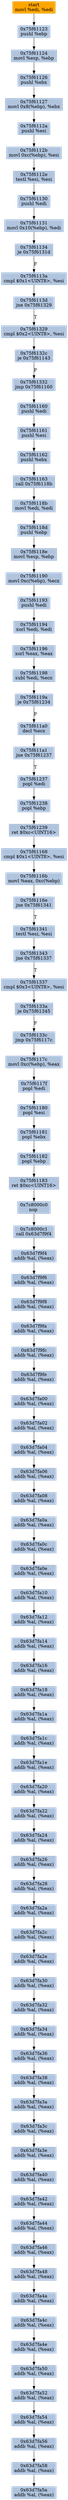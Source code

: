 digraph G {
node[shape=rectangle,style=filled,fillcolor=lightsteelblue,color=lightsteelblue]
bgcolor="transparent"
a0x75f61121movl_edi_edi[label="start\nmovl %edi, %edi",color="lightgrey",fillcolor="orange"];
a0x75f61123pushl_ebp[label="0x75f61123\npushl %ebp"];
a0x75f61124movl_esp_ebp[label="0x75f61124\nmovl %esp, %ebp"];
a0x75f61126pushl_ebx[label="0x75f61126\npushl %ebx"];
a0x75f61127movl_0x8ebp__ebx[label="0x75f61127\nmovl 0x8(%ebp), %ebx"];
a0x75f6112apushl_esi[label="0x75f6112a\npushl %esi"];
a0x75f6112bmovl_0xcebp__esi[label="0x75f6112b\nmovl 0xc(%ebp), %esi"];
a0x75f6112etestl_esi_esi[label="0x75f6112e\ntestl %esi, %esi"];
a0x75f61130pushl_edi[label="0x75f61130\npushl %edi"];
a0x75f61131movl_0x10ebp__edi[label="0x75f61131\nmovl 0x10(%ebp), %edi"];
a0x75f61134je_0x75f6131d[label="0x75f61134\nje 0x75f6131d"];
a0x75f6113acmpl_0x1UINT8_esi[label="0x75f6113a\ncmpl $0x1<UINT8>, %esi"];
a0x75f6113djne_0x75f61329[label="0x75f6113d\njne 0x75f61329"];
a0x75f61329cmpl_0x2UINT8_esi[label="0x75f61329\ncmpl $0x2<UINT8>, %esi"];
a0x75f6132cje_0x75f61143[label="0x75f6132c\nje 0x75f61143"];
a0x75f61332jmp_0x75f61160[label="0x75f61332\njmp 0x75f61160"];
a0x75f61160pushl_edi[label="0x75f61160\npushl %edi"];
a0x75f61161pushl_esi[label="0x75f61161\npushl %esi"];
a0x75f61162pushl_ebx[label="0x75f61162\npushl %ebx"];
a0x75f61163call_0x75f6118b[label="0x75f61163\ncall 0x75f6118b"];
a0x75f6118bmovl_edi_edi[label="0x75f6118b\nmovl %edi, %edi"];
a0x75f6118dpushl_ebp[label="0x75f6118d\npushl %ebp"];
a0x75f6118emovl_esp_ebp[label="0x75f6118e\nmovl %esp, %ebp"];
a0x75f61190movl_0xcebp__ecx[label="0x75f61190\nmovl 0xc(%ebp), %ecx"];
a0x75f61193pushl_edi[label="0x75f61193\npushl %edi"];
a0x75f61194xorl_edi_edi[label="0x75f61194\nxorl %edi, %edi"];
a0x75f61196xorl_eax_eax[label="0x75f61196\nxorl %eax, %eax"];
a0x75f61198subl_edi_ecx[label="0x75f61198\nsubl %edi, %ecx"];
a0x75f6119aje_0x75f61234[label="0x75f6119a\nje 0x75f61234"];
a0x75f611a0decl_ecx[label="0x75f611a0\ndecl %ecx"];
a0x75f611a1jne_0x75f61237[label="0x75f611a1\njne 0x75f61237"];
a0x75f61237popl_edi[label="0x75f61237\npopl %edi"];
a0x75f61238popl_ebp[label="0x75f61238\npopl %ebp"];
a0x75f61239ret_0xcUINT16[label="0x75f61239\nret $0xc<UINT16>"];
a0x75f61168cmpl_0x1UINT8_esi[label="0x75f61168\ncmpl $0x1<UINT8>, %esi"];
a0x75f6116bmovl_eax_0xcebp_[label="0x75f6116b\nmovl %eax, 0xc(%ebp)"];
a0x75f6116ejne_0x75f61341[label="0x75f6116e\njne 0x75f61341"];
a0x75f61341testl_esi_esi[label="0x75f61341\ntestl %esi, %esi"];
a0x75f61343jne_0x75f61337[label="0x75f61343\njne 0x75f61337"];
a0x75f61337cmpl_0x3UINT8_esi[label="0x75f61337\ncmpl $0x3<UINT8>, %esi"];
a0x75f6133aje_0x75f61345[label="0x75f6133a\nje 0x75f61345"];
a0x75f6133cjmp_0x75f6117c[label="0x75f6133c\njmp 0x75f6117c"];
a0x75f6117cmovl_0xcebp__eax[label="0x75f6117c\nmovl 0xc(%ebp), %eax"];
a0x75f6117fpopl_edi[label="0x75f6117f\npopl %edi"];
a0x75f61180popl_esi[label="0x75f61180\npopl %esi"];
a0x75f61181popl_ebx[label="0x75f61181\npopl %ebx"];
a0x75f61182popl_ebp[label="0x75f61182\npopl %ebp"];
a0x75f61183ret_0xcUINT16[label="0x75f61183\nret $0xc<UINT16>"];
a0x7c8000c0nop_[label="0x7c8000c0\nnop "];
a0x7c8000c1call_0x63d7f9f4[label="0x7c8000c1\ncall 0x63d7f9f4"];
a0x63d7f9f4addb_al_eax_[label="0x63d7f9f4\naddb %al, (%eax)"];
a0x63d7f9f6addb_al_eax_[label="0x63d7f9f6\naddb %al, (%eax)"];
a0x63d7f9f8addb_al_eax_[label="0x63d7f9f8\naddb %al, (%eax)"];
a0x63d7f9faaddb_al_eax_[label="0x63d7f9fa\naddb %al, (%eax)"];
a0x63d7f9fcaddb_al_eax_[label="0x63d7f9fc\naddb %al, (%eax)"];
a0x63d7f9feaddb_al_eax_[label="0x63d7f9fe\naddb %al, (%eax)"];
a0x63d7fa00addb_al_eax_[label="0x63d7fa00\naddb %al, (%eax)"];
a0x63d7fa02addb_al_eax_[label="0x63d7fa02\naddb %al, (%eax)"];
a0x63d7fa04addb_al_eax_[label="0x63d7fa04\naddb %al, (%eax)"];
a0x63d7fa06addb_al_eax_[label="0x63d7fa06\naddb %al, (%eax)"];
a0x63d7fa08addb_al_eax_[label="0x63d7fa08\naddb %al, (%eax)"];
a0x63d7fa0aaddb_al_eax_[label="0x63d7fa0a\naddb %al, (%eax)"];
a0x63d7fa0caddb_al_eax_[label="0x63d7fa0c\naddb %al, (%eax)"];
a0x63d7fa0eaddb_al_eax_[label="0x63d7fa0e\naddb %al, (%eax)"];
a0x63d7fa10addb_al_eax_[label="0x63d7fa10\naddb %al, (%eax)"];
a0x63d7fa12addb_al_eax_[label="0x63d7fa12\naddb %al, (%eax)"];
a0x63d7fa14addb_al_eax_[label="0x63d7fa14\naddb %al, (%eax)"];
a0x63d7fa16addb_al_eax_[label="0x63d7fa16\naddb %al, (%eax)"];
a0x63d7fa18addb_al_eax_[label="0x63d7fa18\naddb %al, (%eax)"];
a0x63d7fa1aaddb_al_eax_[label="0x63d7fa1a\naddb %al, (%eax)"];
a0x63d7fa1caddb_al_eax_[label="0x63d7fa1c\naddb %al, (%eax)"];
a0x63d7fa1eaddb_al_eax_[label="0x63d7fa1e\naddb %al, (%eax)"];
a0x63d7fa20addb_al_eax_[label="0x63d7fa20\naddb %al, (%eax)"];
a0x63d7fa22addb_al_eax_[label="0x63d7fa22\naddb %al, (%eax)"];
a0x63d7fa24addb_al_eax_[label="0x63d7fa24\naddb %al, (%eax)"];
a0x63d7fa26addb_al_eax_[label="0x63d7fa26\naddb %al, (%eax)"];
a0x63d7fa28addb_al_eax_[label="0x63d7fa28\naddb %al, (%eax)"];
a0x63d7fa2aaddb_al_eax_[label="0x63d7fa2a\naddb %al, (%eax)"];
a0x63d7fa2caddb_al_eax_[label="0x63d7fa2c\naddb %al, (%eax)"];
a0x63d7fa2eaddb_al_eax_[label="0x63d7fa2e\naddb %al, (%eax)"];
a0x63d7fa30addb_al_eax_[label="0x63d7fa30\naddb %al, (%eax)"];
a0x63d7fa32addb_al_eax_[label="0x63d7fa32\naddb %al, (%eax)"];
a0x63d7fa34addb_al_eax_[label="0x63d7fa34\naddb %al, (%eax)"];
a0x63d7fa36addb_al_eax_[label="0x63d7fa36\naddb %al, (%eax)"];
a0x63d7fa38addb_al_eax_[label="0x63d7fa38\naddb %al, (%eax)"];
a0x63d7fa3aaddb_al_eax_[label="0x63d7fa3a\naddb %al, (%eax)"];
a0x63d7fa3caddb_al_eax_[label="0x63d7fa3c\naddb %al, (%eax)"];
a0x63d7fa3eaddb_al_eax_[label="0x63d7fa3e\naddb %al, (%eax)"];
a0x63d7fa40addb_al_eax_[label="0x63d7fa40\naddb %al, (%eax)"];
a0x63d7fa42addb_al_eax_[label="0x63d7fa42\naddb %al, (%eax)"];
a0x63d7fa44addb_al_eax_[label="0x63d7fa44\naddb %al, (%eax)"];
a0x63d7fa46addb_al_eax_[label="0x63d7fa46\naddb %al, (%eax)"];
a0x63d7fa48addb_al_eax_[label="0x63d7fa48\naddb %al, (%eax)"];
a0x63d7fa4aaddb_al_eax_[label="0x63d7fa4a\naddb %al, (%eax)"];
a0x63d7fa4caddb_al_eax_[label="0x63d7fa4c\naddb %al, (%eax)"];
a0x63d7fa4eaddb_al_eax_[label="0x63d7fa4e\naddb %al, (%eax)"];
a0x63d7fa50addb_al_eax_[label="0x63d7fa50\naddb %al, (%eax)"];
a0x63d7fa52addb_al_eax_[label="0x63d7fa52\naddb %al, (%eax)"];
a0x63d7fa54addb_al_eax_[label="0x63d7fa54\naddb %al, (%eax)"];
a0x63d7fa56addb_al_eax_[label="0x63d7fa56\naddb %al, (%eax)"];
a0x63d7fa58addb_al_eax_[label="0x63d7fa58\naddb %al, (%eax)"];
a0x63d7fa5aaddb_al_eax_[label="0x63d7fa5a\naddb %al, (%eax)"];
a0x75f61121movl_edi_edi -> a0x75f61123pushl_ebp [color="#000000"];
a0x75f61123pushl_ebp -> a0x75f61124movl_esp_ebp [color="#000000"];
a0x75f61124movl_esp_ebp -> a0x75f61126pushl_ebx [color="#000000"];
a0x75f61126pushl_ebx -> a0x75f61127movl_0x8ebp__ebx [color="#000000"];
a0x75f61127movl_0x8ebp__ebx -> a0x75f6112apushl_esi [color="#000000"];
a0x75f6112apushl_esi -> a0x75f6112bmovl_0xcebp__esi [color="#000000"];
a0x75f6112bmovl_0xcebp__esi -> a0x75f6112etestl_esi_esi [color="#000000"];
a0x75f6112etestl_esi_esi -> a0x75f61130pushl_edi [color="#000000"];
a0x75f61130pushl_edi -> a0x75f61131movl_0x10ebp__edi [color="#000000"];
a0x75f61131movl_0x10ebp__edi -> a0x75f61134je_0x75f6131d [color="#000000"];
a0x75f61134je_0x75f6131d -> a0x75f6113acmpl_0x1UINT8_esi [color="#000000",label="F"];
a0x75f6113acmpl_0x1UINT8_esi -> a0x75f6113djne_0x75f61329 [color="#000000"];
a0x75f6113djne_0x75f61329 -> a0x75f61329cmpl_0x2UINT8_esi [color="#000000",label="T"];
a0x75f61329cmpl_0x2UINT8_esi -> a0x75f6132cje_0x75f61143 [color="#000000"];
a0x75f6132cje_0x75f61143 -> a0x75f61332jmp_0x75f61160 [color="#000000",label="F"];
a0x75f61332jmp_0x75f61160 -> a0x75f61160pushl_edi [color="#000000"];
a0x75f61160pushl_edi -> a0x75f61161pushl_esi [color="#000000"];
a0x75f61161pushl_esi -> a0x75f61162pushl_ebx [color="#000000"];
a0x75f61162pushl_ebx -> a0x75f61163call_0x75f6118b [color="#000000"];
a0x75f61163call_0x75f6118b -> a0x75f6118bmovl_edi_edi [color="#000000"];
a0x75f6118bmovl_edi_edi -> a0x75f6118dpushl_ebp [color="#000000"];
a0x75f6118dpushl_ebp -> a0x75f6118emovl_esp_ebp [color="#000000"];
a0x75f6118emovl_esp_ebp -> a0x75f61190movl_0xcebp__ecx [color="#000000"];
a0x75f61190movl_0xcebp__ecx -> a0x75f61193pushl_edi [color="#000000"];
a0x75f61193pushl_edi -> a0x75f61194xorl_edi_edi [color="#000000"];
a0x75f61194xorl_edi_edi -> a0x75f61196xorl_eax_eax [color="#000000"];
a0x75f61196xorl_eax_eax -> a0x75f61198subl_edi_ecx [color="#000000"];
a0x75f61198subl_edi_ecx -> a0x75f6119aje_0x75f61234 [color="#000000"];
a0x75f6119aje_0x75f61234 -> a0x75f611a0decl_ecx [color="#000000",label="F"];
a0x75f611a0decl_ecx -> a0x75f611a1jne_0x75f61237 [color="#000000"];
a0x75f611a1jne_0x75f61237 -> a0x75f61237popl_edi [color="#000000",label="T"];
a0x75f61237popl_edi -> a0x75f61238popl_ebp [color="#000000"];
a0x75f61238popl_ebp -> a0x75f61239ret_0xcUINT16 [color="#000000"];
a0x75f61239ret_0xcUINT16 -> a0x75f61168cmpl_0x1UINT8_esi [color="#000000"];
a0x75f61168cmpl_0x1UINT8_esi -> a0x75f6116bmovl_eax_0xcebp_ [color="#000000"];
a0x75f6116bmovl_eax_0xcebp_ -> a0x75f6116ejne_0x75f61341 [color="#000000"];
a0x75f6116ejne_0x75f61341 -> a0x75f61341testl_esi_esi [color="#000000",label="T"];
a0x75f61341testl_esi_esi -> a0x75f61343jne_0x75f61337 [color="#000000"];
a0x75f61343jne_0x75f61337 -> a0x75f61337cmpl_0x3UINT8_esi [color="#000000",label="T"];
a0x75f61337cmpl_0x3UINT8_esi -> a0x75f6133aje_0x75f61345 [color="#000000"];
a0x75f6133aje_0x75f61345 -> a0x75f6133cjmp_0x75f6117c [color="#000000",label="F"];
a0x75f6133cjmp_0x75f6117c -> a0x75f6117cmovl_0xcebp__eax [color="#000000"];
a0x75f6117cmovl_0xcebp__eax -> a0x75f6117fpopl_edi [color="#000000"];
a0x75f6117fpopl_edi -> a0x75f61180popl_esi [color="#000000"];
a0x75f61180popl_esi -> a0x75f61181popl_ebx [color="#000000"];
a0x75f61181popl_ebx -> a0x75f61182popl_ebp [color="#000000"];
a0x75f61182popl_ebp -> a0x75f61183ret_0xcUINT16 [color="#000000"];
a0x75f61183ret_0xcUINT16 -> a0x7c8000c0nop_ [color="#000000"];
a0x7c8000c0nop_ -> a0x7c8000c1call_0x63d7f9f4 [color="#000000"];
a0x7c8000c1call_0x63d7f9f4 -> a0x63d7f9f4addb_al_eax_ [color="#000000"];
a0x63d7f9f4addb_al_eax_ -> a0x63d7f9f6addb_al_eax_ [color="#000000"];
a0x63d7f9f6addb_al_eax_ -> a0x63d7f9f8addb_al_eax_ [color="#000000"];
a0x63d7f9f8addb_al_eax_ -> a0x63d7f9faaddb_al_eax_ [color="#000000"];
a0x63d7f9faaddb_al_eax_ -> a0x63d7f9fcaddb_al_eax_ [color="#000000"];
a0x63d7f9fcaddb_al_eax_ -> a0x63d7f9feaddb_al_eax_ [color="#000000"];
a0x63d7f9feaddb_al_eax_ -> a0x63d7fa00addb_al_eax_ [color="#000000"];
a0x63d7fa00addb_al_eax_ -> a0x63d7fa02addb_al_eax_ [color="#000000"];
a0x63d7fa02addb_al_eax_ -> a0x63d7fa04addb_al_eax_ [color="#000000"];
a0x63d7fa04addb_al_eax_ -> a0x63d7fa06addb_al_eax_ [color="#000000"];
a0x63d7fa06addb_al_eax_ -> a0x63d7fa08addb_al_eax_ [color="#000000"];
a0x63d7fa08addb_al_eax_ -> a0x63d7fa0aaddb_al_eax_ [color="#000000"];
a0x63d7fa0aaddb_al_eax_ -> a0x63d7fa0caddb_al_eax_ [color="#000000"];
a0x63d7fa0caddb_al_eax_ -> a0x63d7fa0eaddb_al_eax_ [color="#000000"];
a0x63d7fa0eaddb_al_eax_ -> a0x63d7fa10addb_al_eax_ [color="#000000"];
a0x63d7fa10addb_al_eax_ -> a0x63d7fa12addb_al_eax_ [color="#000000"];
a0x63d7fa12addb_al_eax_ -> a0x63d7fa14addb_al_eax_ [color="#000000"];
a0x63d7fa14addb_al_eax_ -> a0x63d7fa16addb_al_eax_ [color="#000000"];
a0x63d7fa16addb_al_eax_ -> a0x63d7fa18addb_al_eax_ [color="#000000"];
a0x63d7fa18addb_al_eax_ -> a0x63d7fa1aaddb_al_eax_ [color="#000000"];
a0x63d7fa1aaddb_al_eax_ -> a0x63d7fa1caddb_al_eax_ [color="#000000"];
a0x63d7fa1caddb_al_eax_ -> a0x63d7fa1eaddb_al_eax_ [color="#000000"];
a0x63d7fa1eaddb_al_eax_ -> a0x63d7fa20addb_al_eax_ [color="#000000"];
a0x63d7fa20addb_al_eax_ -> a0x63d7fa22addb_al_eax_ [color="#000000"];
a0x63d7fa22addb_al_eax_ -> a0x63d7fa24addb_al_eax_ [color="#000000"];
a0x63d7fa24addb_al_eax_ -> a0x63d7fa26addb_al_eax_ [color="#000000"];
a0x63d7fa26addb_al_eax_ -> a0x63d7fa28addb_al_eax_ [color="#000000"];
a0x63d7fa28addb_al_eax_ -> a0x63d7fa2aaddb_al_eax_ [color="#000000"];
a0x63d7fa2aaddb_al_eax_ -> a0x63d7fa2caddb_al_eax_ [color="#000000"];
a0x63d7fa2caddb_al_eax_ -> a0x63d7fa2eaddb_al_eax_ [color="#000000"];
a0x63d7fa2eaddb_al_eax_ -> a0x63d7fa30addb_al_eax_ [color="#000000"];
a0x63d7fa30addb_al_eax_ -> a0x63d7fa32addb_al_eax_ [color="#000000"];
a0x63d7fa32addb_al_eax_ -> a0x63d7fa34addb_al_eax_ [color="#000000"];
a0x63d7fa34addb_al_eax_ -> a0x63d7fa36addb_al_eax_ [color="#000000"];
a0x63d7fa36addb_al_eax_ -> a0x63d7fa38addb_al_eax_ [color="#000000"];
a0x63d7fa38addb_al_eax_ -> a0x63d7fa3aaddb_al_eax_ [color="#000000"];
a0x63d7fa3aaddb_al_eax_ -> a0x63d7fa3caddb_al_eax_ [color="#000000"];
a0x63d7fa3caddb_al_eax_ -> a0x63d7fa3eaddb_al_eax_ [color="#000000"];
a0x63d7fa3eaddb_al_eax_ -> a0x63d7fa40addb_al_eax_ [color="#000000"];
a0x63d7fa40addb_al_eax_ -> a0x63d7fa42addb_al_eax_ [color="#000000"];
a0x63d7fa42addb_al_eax_ -> a0x63d7fa44addb_al_eax_ [color="#000000"];
a0x63d7fa44addb_al_eax_ -> a0x63d7fa46addb_al_eax_ [color="#000000"];
a0x63d7fa46addb_al_eax_ -> a0x63d7fa48addb_al_eax_ [color="#000000"];
a0x63d7fa48addb_al_eax_ -> a0x63d7fa4aaddb_al_eax_ [color="#000000"];
a0x63d7fa4aaddb_al_eax_ -> a0x63d7fa4caddb_al_eax_ [color="#000000"];
a0x63d7fa4caddb_al_eax_ -> a0x63d7fa4eaddb_al_eax_ [color="#000000"];
a0x63d7fa4eaddb_al_eax_ -> a0x63d7fa50addb_al_eax_ [color="#000000"];
a0x63d7fa50addb_al_eax_ -> a0x63d7fa52addb_al_eax_ [color="#000000"];
a0x63d7fa52addb_al_eax_ -> a0x63d7fa54addb_al_eax_ [color="#000000"];
a0x63d7fa54addb_al_eax_ -> a0x63d7fa56addb_al_eax_ [color="#000000"];
a0x63d7fa56addb_al_eax_ -> a0x63d7fa58addb_al_eax_ [color="#000000"];
a0x63d7fa58addb_al_eax_ -> a0x63d7fa5aaddb_al_eax_ [color="#000000"];
}
